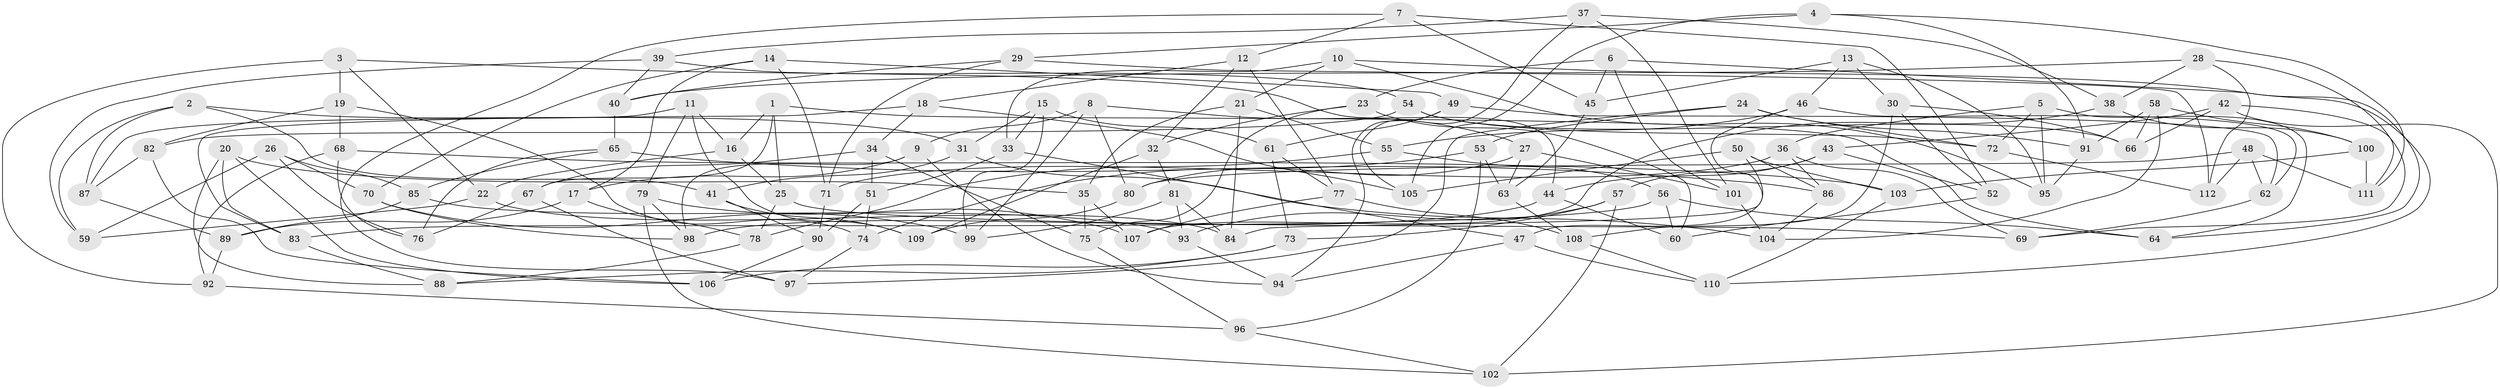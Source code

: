 // coarse degree distribution, {5: 0.05714285714285714, 6: 0.5428571428571428, 4: 0.4}
// Generated by graph-tools (version 1.1) at 2025/24/03/03/25 07:24:23]
// undirected, 112 vertices, 224 edges
graph export_dot {
graph [start="1"]
  node [color=gray90,style=filled];
  1;
  2;
  3;
  4;
  5;
  6;
  7;
  8;
  9;
  10;
  11;
  12;
  13;
  14;
  15;
  16;
  17;
  18;
  19;
  20;
  21;
  22;
  23;
  24;
  25;
  26;
  27;
  28;
  29;
  30;
  31;
  32;
  33;
  34;
  35;
  36;
  37;
  38;
  39;
  40;
  41;
  42;
  43;
  44;
  45;
  46;
  47;
  48;
  49;
  50;
  51;
  52;
  53;
  54;
  55;
  56;
  57;
  58;
  59;
  60;
  61;
  62;
  63;
  64;
  65;
  66;
  67;
  68;
  69;
  70;
  71;
  72;
  73;
  74;
  75;
  76;
  77;
  78;
  79;
  80;
  81;
  82;
  83;
  84;
  85;
  86;
  87;
  88;
  89;
  90;
  91;
  92;
  93;
  94;
  95;
  96;
  97;
  98;
  99;
  100;
  101;
  102;
  103;
  104;
  105;
  106;
  107;
  108;
  109;
  110;
  111;
  112;
  1 -- 67;
  1 -- 25;
  1 -- 64;
  1 -- 16;
  2 -- 87;
  2 -- 59;
  2 -- 41;
  2 -- 31;
  3 -- 92;
  3 -- 22;
  3 -- 44;
  3 -- 19;
  4 -- 111;
  4 -- 91;
  4 -- 105;
  4 -- 29;
  5 -- 64;
  5 -- 36;
  5 -- 72;
  5 -- 95;
  6 -- 23;
  6 -- 45;
  6 -- 101;
  6 -- 64;
  7 -- 12;
  7 -- 97;
  7 -- 45;
  7 -- 52;
  8 -- 80;
  8 -- 9;
  8 -- 99;
  8 -- 27;
  9 -- 17;
  9 -- 98;
  9 -- 94;
  10 -- 110;
  10 -- 21;
  10 -- 95;
  10 -- 33;
  11 -- 109;
  11 -- 79;
  11 -- 87;
  11 -- 16;
  12 -- 77;
  12 -- 32;
  12 -- 18;
  13 -- 30;
  13 -- 45;
  13 -- 95;
  13 -- 46;
  14 -- 70;
  14 -- 71;
  14 -- 49;
  14 -- 17;
  15 -- 33;
  15 -- 31;
  15 -- 61;
  15 -- 99;
  16 -- 25;
  16 -- 22;
  17 -- 78;
  17 -- 89;
  18 -- 105;
  18 -- 34;
  18 -- 83;
  19 -- 68;
  19 -- 82;
  19 -- 74;
  20 -- 35;
  20 -- 106;
  20 -- 83;
  20 -- 88;
  21 -- 35;
  21 -- 55;
  21 -- 84;
  22 -- 59;
  22 -- 84;
  23 -- 75;
  23 -- 60;
  23 -- 32;
  24 -- 91;
  24 -- 72;
  24 -- 97;
  24 -- 53;
  25 -- 69;
  25 -- 78;
  26 -- 85;
  26 -- 70;
  26 -- 76;
  26 -- 59;
  27 -- 63;
  27 -- 101;
  27 -- 80;
  28 -- 111;
  28 -- 40;
  28 -- 38;
  28 -- 112;
  29 -- 40;
  29 -- 112;
  29 -- 71;
  30 -- 52;
  30 -- 108;
  30 -- 66;
  31 -- 41;
  31 -- 104;
  32 -- 109;
  32 -- 81;
  33 -- 47;
  33 -- 51;
  34 -- 67;
  34 -- 75;
  34 -- 51;
  35 -- 75;
  35 -- 107;
  36 -- 71;
  36 -- 86;
  36 -- 69;
  37 -- 38;
  37 -- 39;
  37 -- 101;
  37 -- 105;
  38 -- 100;
  38 -- 107;
  39 -- 59;
  39 -- 54;
  39 -- 40;
  40 -- 65;
  41 -- 109;
  41 -- 90;
  42 -- 66;
  42 -- 102;
  42 -- 69;
  42 -- 43;
  43 -- 57;
  43 -- 44;
  43 -- 52;
  44 -- 98;
  44 -- 60;
  45 -- 63;
  46 -- 55;
  46 -- 47;
  46 -- 62;
  47 -- 110;
  47 -- 94;
  48 -- 111;
  48 -- 62;
  48 -- 112;
  48 -- 80;
  49 -- 94;
  49 -- 61;
  49 -- 62;
  50 -- 105;
  50 -- 84;
  50 -- 86;
  50 -- 103;
  51 -- 90;
  51 -- 74;
  52 -- 60;
  53 -- 96;
  53 -- 63;
  53 -- 74;
  54 -- 72;
  54 -- 66;
  54 -- 82;
  55 -- 78;
  55 -- 56;
  56 -- 60;
  56 -- 64;
  56 -- 83;
  57 -- 73;
  57 -- 93;
  57 -- 102;
  58 -- 91;
  58 -- 66;
  58 -- 104;
  58 -- 100;
  61 -- 73;
  61 -- 77;
  62 -- 69;
  63 -- 108;
  65 -- 85;
  65 -- 76;
  65 -- 86;
  67 -- 76;
  67 -- 97;
  68 -- 76;
  68 -- 103;
  68 -- 92;
  70 -- 98;
  70 -- 99;
  71 -- 90;
  72 -- 112;
  73 -- 106;
  73 -- 88;
  74 -- 97;
  75 -- 96;
  77 -- 108;
  77 -- 107;
  78 -- 88;
  79 -- 107;
  79 -- 98;
  79 -- 102;
  80 -- 109;
  81 -- 99;
  81 -- 84;
  81 -- 93;
  82 -- 87;
  82 -- 106;
  83 -- 88;
  85 -- 93;
  85 -- 89;
  86 -- 104;
  87 -- 89;
  89 -- 92;
  90 -- 106;
  91 -- 95;
  92 -- 96;
  93 -- 94;
  96 -- 102;
  100 -- 111;
  100 -- 103;
  101 -- 104;
  103 -- 110;
  108 -- 110;
}
